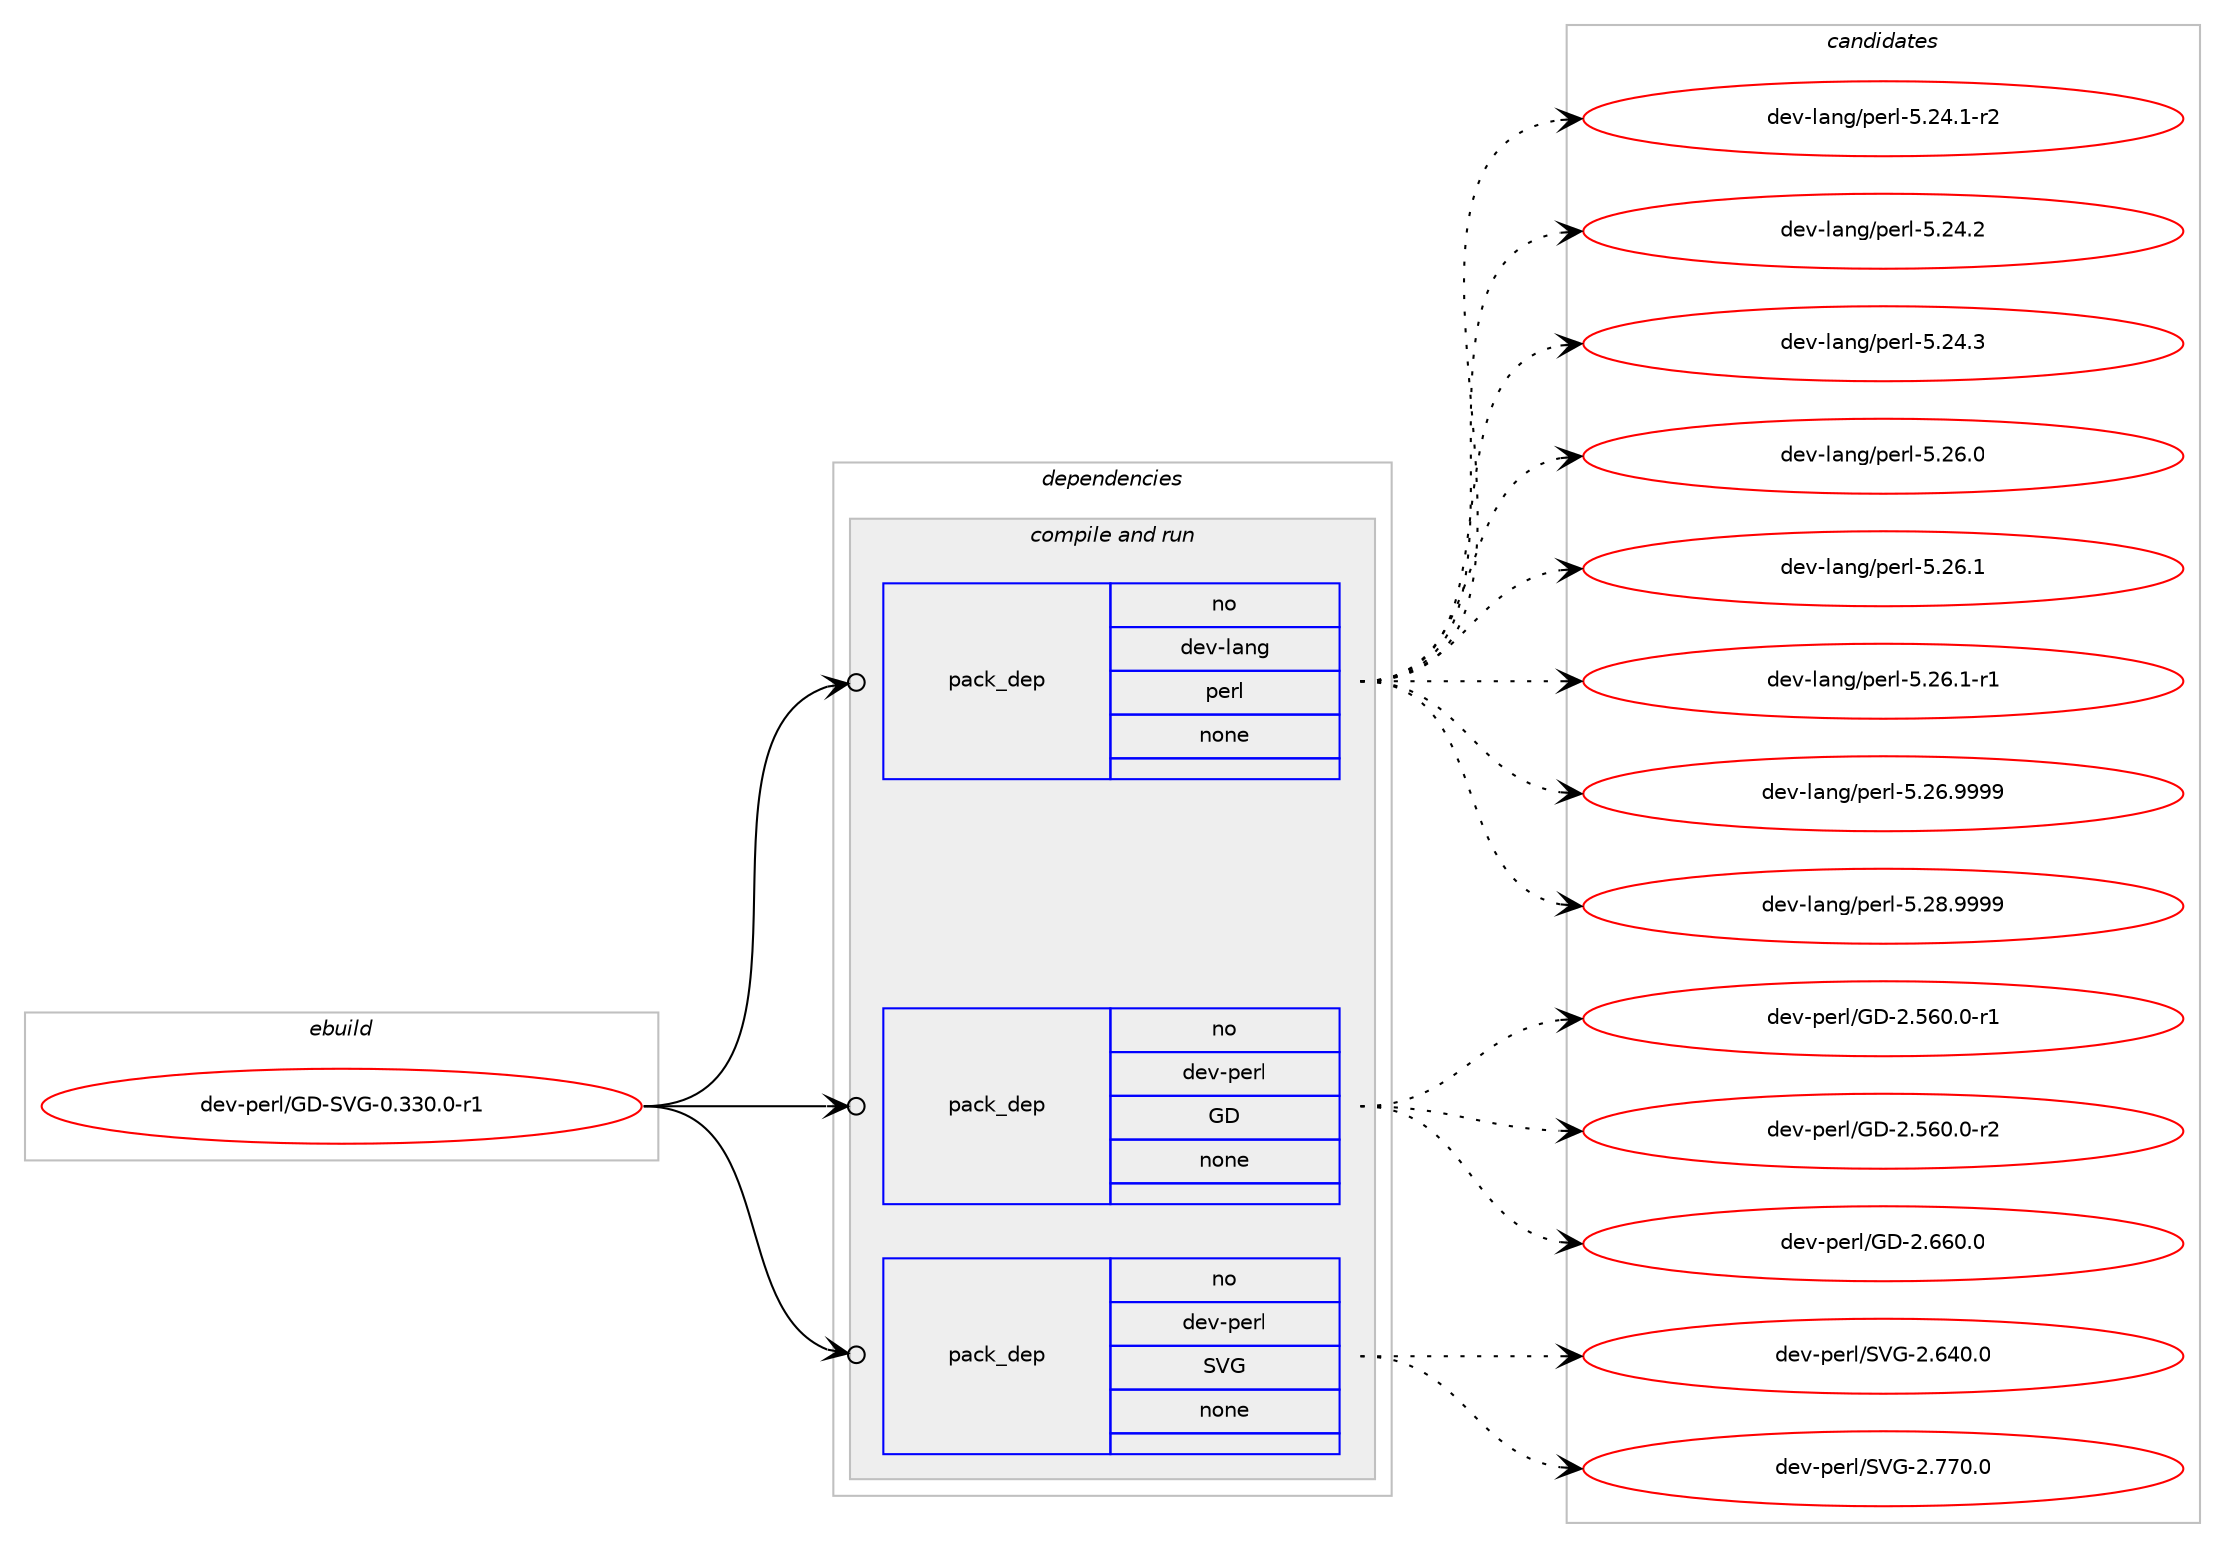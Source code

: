 digraph prolog {

# *************
# Graph options
# *************

newrank=true;
concentrate=true;
compound=true;
graph [rankdir=LR,fontname=Helvetica,fontsize=10,ranksep=1.5];#, ranksep=2.5, nodesep=0.2];
edge  [arrowhead=vee];
node  [fontname=Helvetica,fontsize=10];

# **********
# The ebuild
# **********

subgraph cluster_leftcol {
color=gray;
rank=same;
label=<<i>ebuild</i>>;
id [label="dev-perl/GD-SVG-0.330.0-r1", color=red, width=4, href="../dev-perl/GD-SVG-0.330.0-r1.svg"];
}

# ****************
# The dependencies
# ****************

subgraph cluster_midcol {
color=gray;
label=<<i>dependencies</i>>;
subgraph cluster_compile {
fillcolor="#eeeeee";
style=filled;
label=<<i>compile</i>>;
}
subgraph cluster_compileandrun {
fillcolor="#eeeeee";
style=filled;
label=<<i>compile and run</i>>;
subgraph pack99748 {
dependency130681 [label=<<TABLE BORDER="0" CELLBORDER="1" CELLSPACING="0" CELLPADDING="4" WIDTH="220"><TR><TD ROWSPAN="6" CELLPADDING="30">pack_dep</TD></TR><TR><TD WIDTH="110">no</TD></TR><TR><TD>dev-lang</TD></TR><TR><TD>perl</TD></TR><TR><TD>none</TD></TR><TR><TD></TD></TR></TABLE>>, shape=none, color=blue];
}
id:e -> dependency130681:w [weight=20,style="solid",arrowhead="odotvee"];
subgraph pack99749 {
dependency130682 [label=<<TABLE BORDER="0" CELLBORDER="1" CELLSPACING="0" CELLPADDING="4" WIDTH="220"><TR><TD ROWSPAN="6" CELLPADDING="30">pack_dep</TD></TR><TR><TD WIDTH="110">no</TD></TR><TR><TD>dev-perl</TD></TR><TR><TD>GD</TD></TR><TR><TD>none</TD></TR><TR><TD></TD></TR></TABLE>>, shape=none, color=blue];
}
id:e -> dependency130682:w [weight=20,style="solid",arrowhead="odotvee"];
subgraph pack99750 {
dependency130683 [label=<<TABLE BORDER="0" CELLBORDER="1" CELLSPACING="0" CELLPADDING="4" WIDTH="220"><TR><TD ROWSPAN="6" CELLPADDING="30">pack_dep</TD></TR><TR><TD WIDTH="110">no</TD></TR><TR><TD>dev-perl</TD></TR><TR><TD>SVG</TD></TR><TR><TD>none</TD></TR><TR><TD></TD></TR></TABLE>>, shape=none, color=blue];
}
id:e -> dependency130683:w [weight=20,style="solid",arrowhead="odotvee"];
}
subgraph cluster_run {
fillcolor="#eeeeee";
style=filled;
label=<<i>run</i>>;
}
}

# **************
# The candidates
# **************

subgraph cluster_choices {
rank=same;
color=gray;
label=<<i>candidates</i>>;

subgraph choice99748 {
color=black;
nodesep=1;
choice100101118451089711010347112101114108455346505246494511450 [label="dev-lang/perl-5.24.1-r2", color=red, width=4,href="../dev-lang/perl-5.24.1-r2.svg"];
choice10010111845108971101034711210111410845534650524650 [label="dev-lang/perl-5.24.2", color=red, width=4,href="../dev-lang/perl-5.24.2.svg"];
choice10010111845108971101034711210111410845534650524651 [label="dev-lang/perl-5.24.3", color=red, width=4,href="../dev-lang/perl-5.24.3.svg"];
choice10010111845108971101034711210111410845534650544648 [label="dev-lang/perl-5.26.0", color=red, width=4,href="../dev-lang/perl-5.26.0.svg"];
choice10010111845108971101034711210111410845534650544649 [label="dev-lang/perl-5.26.1", color=red, width=4,href="../dev-lang/perl-5.26.1.svg"];
choice100101118451089711010347112101114108455346505446494511449 [label="dev-lang/perl-5.26.1-r1", color=red, width=4,href="../dev-lang/perl-5.26.1-r1.svg"];
choice10010111845108971101034711210111410845534650544657575757 [label="dev-lang/perl-5.26.9999", color=red, width=4,href="../dev-lang/perl-5.26.9999.svg"];
choice10010111845108971101034711210111410845534650564657575757 [label="dev-lang/perl-5.28.9999", color=red, width=4,href="../dev-lang/perl-5.28.9999.svg"];
dependency130681:e -> choice100101118451089711010347112101114108455346505246494511450:w [style=dotted,weight="100"];
dependency130681:e -> choice10010111845108971101034711210111410845534650524650:w [style=dotted,weight="100"];
dependency130681:e -> choice10010111845108971101034711210111410845534650524651:w [style=dotted,weight="100"];
dependency130681:e -> choice10010111845108971101034711210111410845534650544648:w [style=dotted,weight="100"];
dependency130681:e -> choice10010111845108971101034711210111410845534650544649:w [style=dotted,weight="100"];
dependency130681:e -> choice100101118451089711010347112101114108455346505446494511449:w [style=dotted,weight="100"];
dependency130681:e -> choice10010111845108971101034711210111410845534650544657575757:w [style=dotted,weight="100"];
dependency130681:e -> choice10010111845108971101034711210111410845534650564657575757:w [style=dotted,weight="100"];
}
subgraph choice99749 {
color=black;
nodesep=1;
choice1001011184511210111410847716845504653544846484511449 [label="dev-perl/GD-2.560.0-r1", color=red, width=4,href="../dev-perl/GD-2.560.0-r1.svg"];
choice1001011184511210111410847716845504653544846484511450 [label="dev-perl/GD-2.560.0-r2", color=red, width=4,href="../dev-perl/GD-2.560.0-r2.svg"];
choice100101118451121011141084771684550465454484648 [label="dev-perl/GD-2.660.0", color=red, width=4,href="../dev-perl/GD-2.660.0.svg"];
dependency130682:e -> choice1001011184511210111410847716845504653544846484511449:w [style=dotted,weight="100"];
dependency130682:e -> choice1001011184511210111410847716845504653544846484511450:w [style=dotted,weight="100"];
dependency130682:e -> choice100101118451121011141084771684550465454484648:w [style=dotted,weight="100"];
}
subgraph choice99750 {
color=black;
nodesep=1;
choice10010111845112101114108478386714550465452484648 [label="dev-perl/SVG-2.640.0", color=red, width=4,href="../dev-perl/SVG-2.640.0.svg"];
choice10010111845112101114108478386714550465555484648 [label="dev-perl/SVG-2.770.0", color=red, width=4,href="../dev-perl/SVG-2.770.0.svg"];
dependency130683:e -> choice10010111845112101114108478386714550465452484648:w [style=dotted,weight="100"];
dependency130683:e -> choice10010111845112101114108478386714550465555484648:w [style=dotted,weight="100"];
}
}

}

